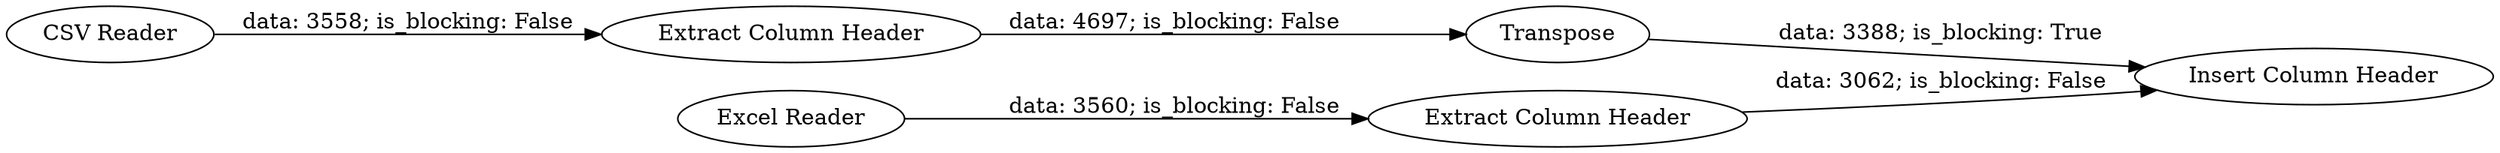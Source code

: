 digraph {
	"8328797377268218701_11" [label="Insert Column Header"]
	"8328797377268218701_5" [label="Excel Reader"]
	"8328797377268218701_7" [label="CSV Reader"]
	"8328797377268218701_10" [label=Transpose]
	"8328797377268218701_8" [label="Extract Column Header"]
	"8328797377268218701_9" [label="Extract Column Header"]
	"8328797377268218701_10" -> "8328797377268218701_11" [label="data: 3388; is_blocking: True"]
	"8328797377268218701_7" -> "8328797377268218701_9" [label="data: 3558; is_blocking: False"]
	"8328797377268218701_9" -> "8328797377268218701_10" [label="data: 4697; is_blocking: False"]
	"8328797377268218701_8" -> "8328797377268218701_11" [label="data: 3062; is_blocking: False"]
	"8328797377268218701_5" -> "8328797377268218701_8" [label="data: 3560; is_blocking: False"]
	rankdir=LR
}
